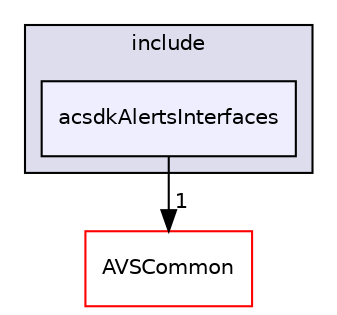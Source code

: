 digraph "/workplace/avs-device-sdk/capabilities/Alerts/acsdkAlertsInterfaces/include/acsdkAlertsInterfaces" {
  compound=true
  node [ fontsize="10", fontname="Helvetica"];
  edge [ labelfontsize="10", labelfontname="Helvetica"];
  subgraph clusterdir_6fff190bea490f5254319dc1adf3d52b {
    graph [ bgcolor="#ddddee", pencolor="black", label="include" fontname="Helvetica", fontsize="10", URL="dir_6fff190bea490f5254319dc1adf3d52b.html"]
  dir_f6f882f31cd00d7179803d7829deafc4 [shape=box, label="acsdkAlertsInterfaces", style="filled", fillcolor="#eeeeff", pencolor="black", URL="dir_f6f882f31cd00d7179803d7829deafc4.html"];
  }
  dir_13e65effb2bde530b17b3d5eefcd0266 [shape=box label="AVSCommon" fillcolor="white" style="filled" color="red" URL="dir_13e65effb2bde530b17b3d5eefcd0266.html"];
  dir_f6f882f31cd00d7179803d7829deafc4->dir_13e65effb2bde530b17b3d5eefcd0266 [headlabel="1", labeldistance=1.5 headhref="dir_000298_000017.html"];
}
